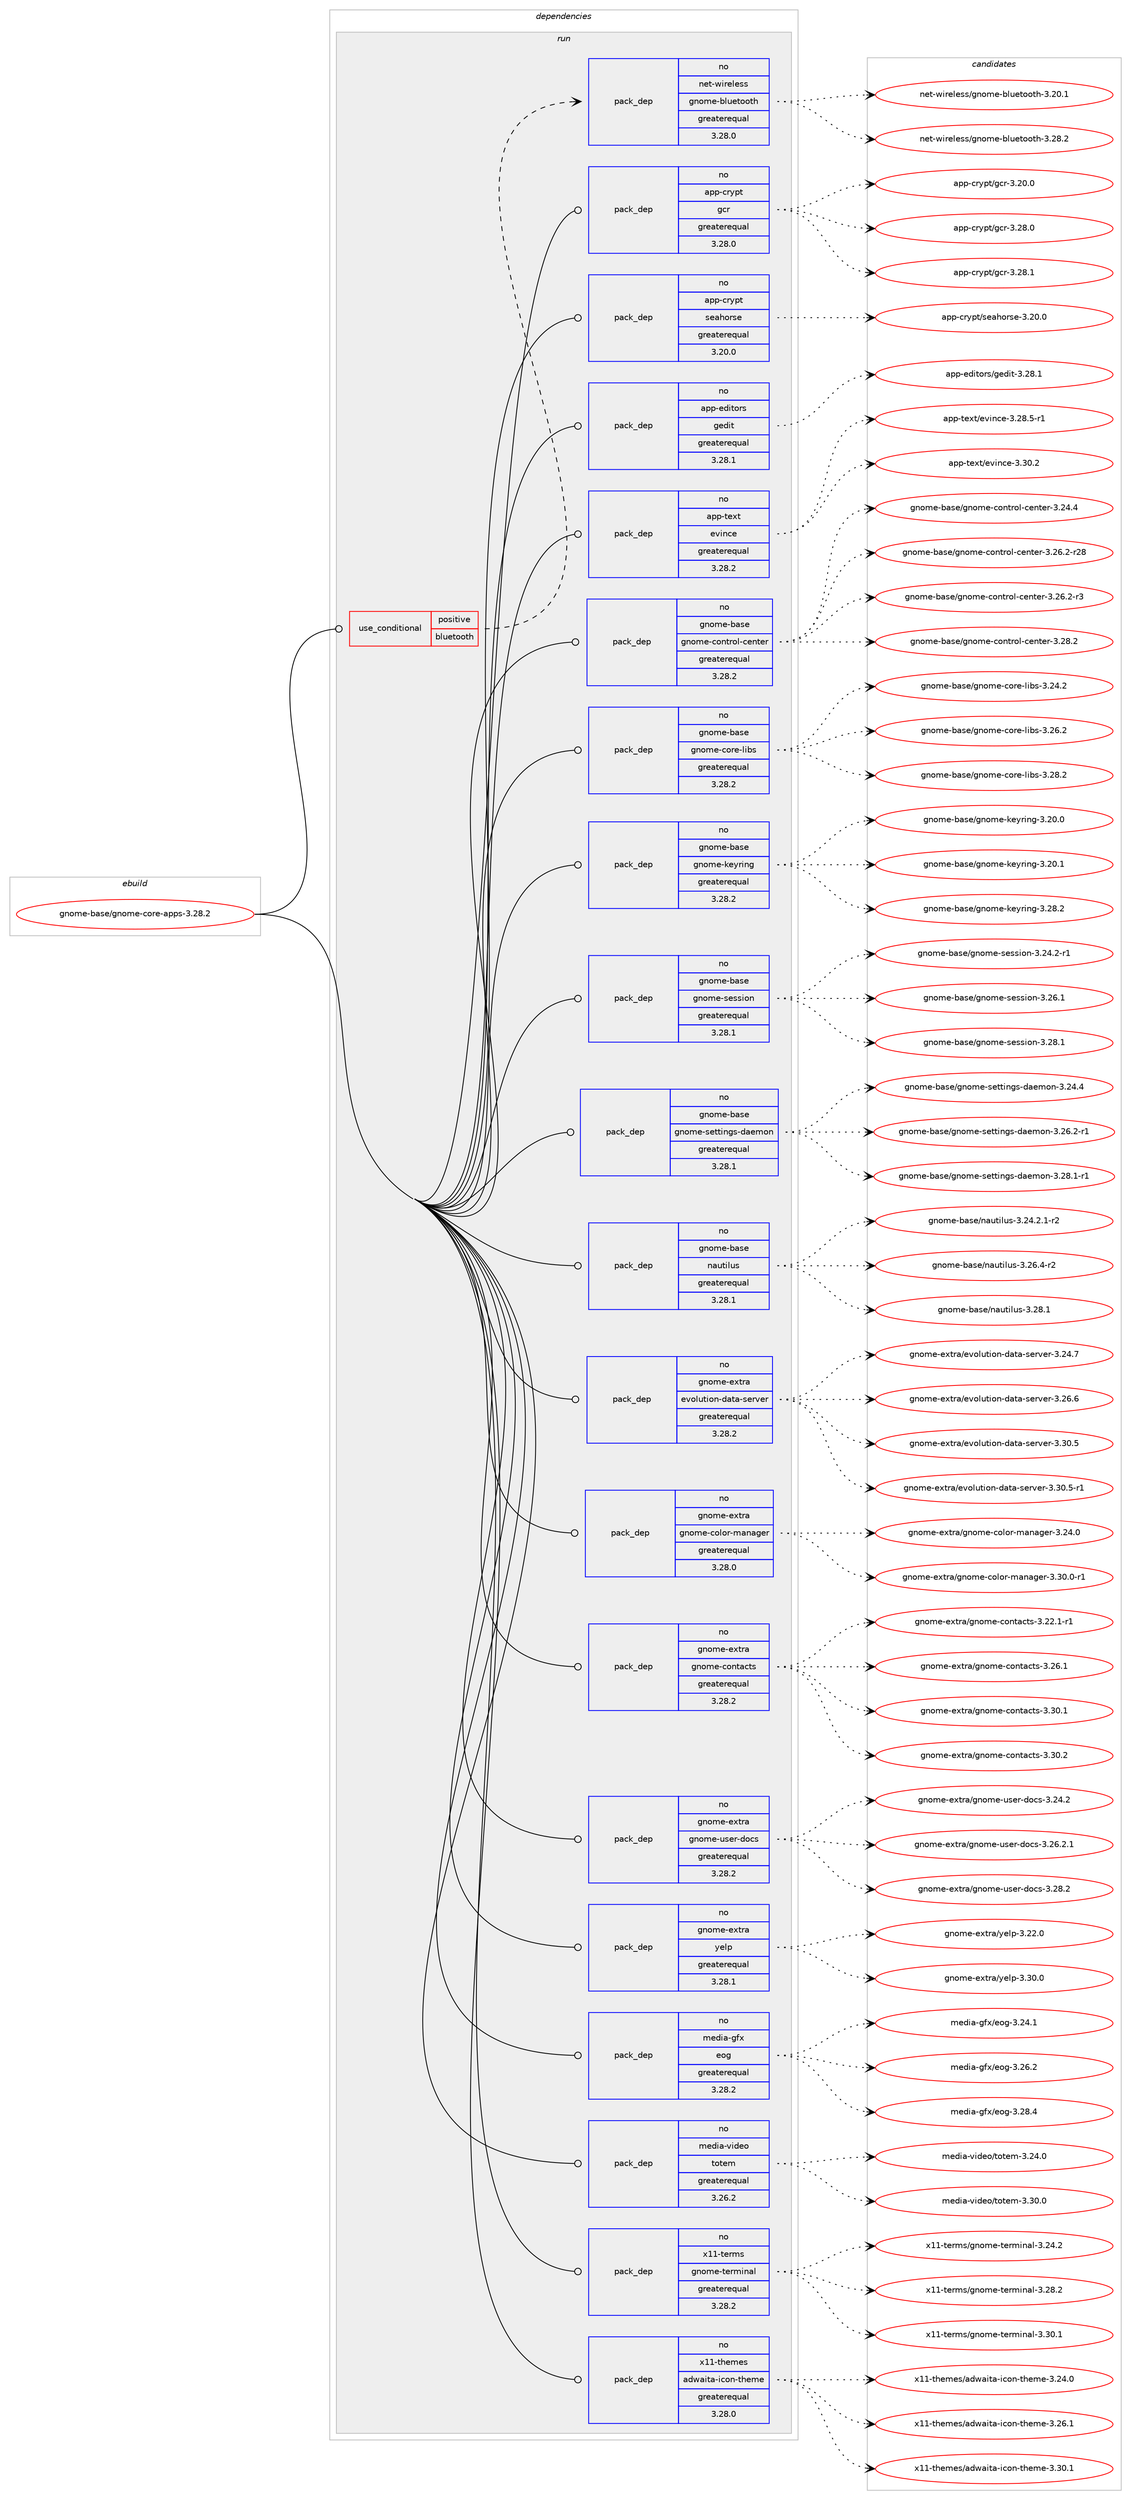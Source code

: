 digraph prolog {

# *************
# Graph options
# *************

newrank=true;
concentrate=true;
compound=true;
graph [rankdir=LR,fontname=Helvetica,fontsize=10,ranksep=1.5];#, ranksep=2.5, nodesep=0.2];
edge  [arrowhead=vee];
node  [fontname=Helvetica,fontsize=10];

# **********
# The ebuild
# **********

subgraph cluster_leftcol {
color=gray;
rank=same;
label=<<i>ebuild</i>>;
id [label="gnome-base/gnome-core-apps-3.28.2", color=red, width=4, href="../gnome-base/gnome-core-apps-3.28.2.svg"];
}

# ****************
# The dependencies
# ****************

subgraph cluster_midcol {
color=gray;
label=<<i>dependencies</i>>;
subgraph cluster_compile {
fillcolor="#eeeeee";
style=filled;
label=<<i>compile</i>>;
}
subgraph cluster_compileandrun {
fillcolor="#eeeeee";
style=filled;
label=<<i>compile and run</i>>;
}
subgraph cluster_run {
fillcolor="#eeeeee";
style=filled;
label=<<i>run</i>>;
subgraph cond427438 {
dependency1563107 [label=<<TABLE BORDER="0" CELLBORDER="1" CELLSPACING="0" CELLPADDING="4"><TR><TD ROWSPAN="3" CELLPADDING="10">use_conditional</TD></TR><TR><TD>positive</TD></TR><TR><TD>bluetooth</TD></TR></TABLE>>, shape=none, color=red];
subgraph pack1111545 {
dependency1563108 [label=<<TABLE BORDER="0" CELLBORDER="1" CELLSPACING="0" CELLPADDING="4" WIDTH="220"><TR><TD ROWSPAN="6" CELLPADDING="30">pack_dep</TD></TR><TR><TD WIDTH="110">no</TD></TR><TR><TD>net-wireless</TD></TR><TR><TD>gnome-bluetooth</TD></TR><TR><TD>greaterequal</TD></TR><TR><TD>3.28.0</TD></TR></TABLE>>, shape=none, color=blue];
}
dependency1563107:e -> dependency1563108:w [weight=20,style="dashed",arrowhead="vee"];
}
id:e -> dependency1563107:w [weight=20,style="solid",arrowhead="odot"];
subgraph pack1111546 {
dependency1563109 [label=<<TABLE BORDER="0" CELLBORDER="1" CELLSPACING="0" CELLPADDING="4" WIDTH="220"><TR><TD ROWSPAN="6" CELLPADDING="30">pack_dep</TD></TR><TR><TD WIDTH="110">no</TD></TR><TR><TD>app-crypt</TD></TR><TR><TD>gcr</TD></TR><TR><TD>greaterequal</TD></TR><TR><TD>3.28.0</TD></TR></TABLE>>, shape=none, color=blue];
}
id:e -> dependency1563109:w [weight=20,style="solid",arrowhead="odot"];
subgraph pack1111547 {
dependency1563110 [label=<<TABLE BORDER="0" CELLBORDER="1" CELLSPACING="0" CELLPADDING="4" WIDTH="220"><TR><TD ROWSPAN="6" CELLPADDING="30">pack_dep</TD></TR><TR><TD WIDTH="110">no</TD></TR><TR><TD>app-crypt</TD></TR><TR><TD>seahorse</TD></TR><TR><TD>greaterequal</TD></TR><TR><TD>3.20.0</TD></TR></TABLE>>, shape=none, color=blue];
}
id:e -> dependency1563110:w [weight=20,style="solid",arrowhead="odot"];
subgraph pack1111548 {
dependency1563111 [label=<<TABLE BORDER="0" CELLBORDER="1" CELLSPACING="0" CELLPADDING="4" WIDTH="220"><TR><TD ROWSPAN="6" CELLPADDING="30">pack_dep</TD></TR><TR><TD WIDTH="110">no</TD></TR><TR><TD>app-editors</TD></TR><TR><TD>gedit</TD></TR><TR><TD>greaterequal</TD></TR><TR><TD>3.28.1</TD></TR></TABLE>>, shape=none, color=blue];
}
id:e -> dependency1563111:w [weight=20,style="solid",arrowhead="odot"];
subgraph pack1111549 {
dependency1563112 [label=<<TABLE BORDER="0" CELLBORDER="1" CELLSPACING="0" CELLPADDING="4" WIDTH="220"><TR><TD ROWSPAN="6" CELLPADDING="30">pack_dep</TD></TR><TR><TD WIDTH="110">no</TD></TR><TR><TD>app-text</TD></TR><TR><TD>evince</TD></TR><TR><TD>greaterequal</TD></TR><TR><TD>3.28.2</TD></TR></TABLE>>, shape=none, color=blue];
}
id:e -> dependency1563112:w [weight=20,style="solid",arrowhead="odot"];
subgraph pack1111550 {
dependency1563113 [label=<<TABLE BORDER="0" CELLBORDER="1" CELLSPACING="0" CELLPADDING="4" WIDTH="220"><TR><TD ROWSPAN="6" CELLPADDING="30">pack_dep</TD></TR><TR><TD WIDTH="110">no</TD></TR><TR><TD>gnome-base</TD></TR><TR><TD>gnome-control-center</TD></TR><TR><TD>greaterequal</TD></TR><TR><TD>3.28.2</TD></TR></TABLE>>, shape=none, color=blue];
}
id:e -> dependency1563113:w [weight=20,style="solid",arrowhead="odot"];
subgraph pack1111551 {
dependency1563114 [label=<<TABLE BORDER="0" CELLBORDER="1" CELLSPACING="0" CELLPADDING="4" WIDTH="220"><TR><TD ROWSPAN="6" CELLPADDING="30">pack_dep</TD></TR><TR><TD WIDTH="110">no</TD></TR><TR><TD>gnome-base</TD></TR><TR><TD>gnome-core-libs</TD></TR><TR><TD>greaterequal</TD></TR><TR><TD>3.28.2</TD></TR></TABLE>>, shape=none, color=blue];
}
id:e -> dependency1563114:w [weight=20,style="solid",arrowhead="odot"];
subgraph pack1111552 {
dependency1563115 [label=<<TABLE BORDER="0" CELLBORDER="1" CELLSPACING="0" CELLPADDING="4" WIDTH="220"><TR><TD ROWSPAN="6" CELLPADDING="30">pack_dep</TD></TR><TR><TD WIDTH="110">no</TD></TR><TR><TD>gnome-base</TD></TR><TR><TD>gnome-keyring</TD></TR><TR><TD>greaterequal</TD></TR><TR><TD>3.28.2</TD></TR></TABLE>>, shape=none, color=blue];
}
id:e -> dependency1563115:w [weight=20,style="solid",arrowhead="odot"];
subgraph pack1111553 {
dependency1563116 [label=<<TABLE BORDER="0" CELLBORDER="1" CELLSPACING="0" CELLPADDING="4" WIDTH="220"><TR><TD ROWSPAN="6" CELLPADDING="30">pack_dep</TD></TR><TR><TD WIDTH="110">no</TD></TR><TR><TD>gnome-base</TD></TR><TR><TD>gnome-session</TD></TR><TR><TD>greaterequal</TD></TR><TR><TD>3.28.1</TD></TR></TABLE>>, shape=none, color=blue];
}
id:e -> dependency1563116:w [weight=20,style="solid",arrowhead="odot"];
subgraph pack1111554 {
dependency1563117 [label=<<TABLE BORDER="0" CELLBORDER="1" CELLSPACING="0" CELLPADDING="4" WIDTH="220"><TR><TD ROWSPAN="6" CELLPADDING="30">pack_dep</TD></TR><TR><TD WIDTH="110">no</TD></TR><TR><TD>gnome-base</TD></TR><TR><TD>gnome-settings-daemon</TD></TR><TR><TD>greaterequal</TD></TR><TR><TD>3.28.1</TD></TR></TABLE>>, shape=none, color=blue];
}
id:e -> dependency1563117:w [weight=20,style="solid",arrowhead="odot"];
subgraph pack1111555 {
dependency1563118 [label=<<TABLE BORDER="0" CELLBORDER="1" CELLSPACING="0" CELLPADDING="4" WIDTH="220"><TR><TD ROWSPAN="6" CELLPADDING="30">pack_dep</TD></TR><TR><TD WIDTH="110">no</TD></TR><TR><TD>gnome-base</TD></TR><TR><TD>nautilus</TD></TR><TR><TD>greaterequal</TD></TR><TR><TD>3.28.1</TD></TR></TABLE>>, shape=none, color=blue];
}
id:e -> dependency1563118:w [weight=20,style="solid",arrowhead="odot"];
subgraph pack1111556 {
dependency1563119 [label=<<TABLE BORDER="0" CELLBORDER="1" CELLSPACING="0" CELLPADDING="4" WIDTH="220"><TR><TD ROWSPAN="6" CELLPADDING="30">pack_dep</TD></TR><TR><TD WIDTH="110">no</TD></TR><TR><TD>gnome-extra</TD></TR><TR><TD>evolution-data-server</TD></TR><TR><TD>greaterequal</TD></TR><TR><TD>3.28.2</TD></TR></TABLE>>, shape=none, color=blue];
}
id:e -> dependency1563119:w [weight=20,style="solid",arrowhead="odot"];
subgraph pack1111557 {
dependency1563120 [label=<<TABLE BORDER="0" CELLBORDER="1" CELLSPACING="0" CELLPADDING="4" WIDTH="220"><TR><TD ROWSPAN="6" CELLPADDING="30">pack_dep</TD></TR><TR><TD WIDTH="110">no</TD></TR><TR><TD>gnome-extra</TD></TR><TR><TD>gnome-color-manager</TD></TR><TR><TD>greaterequal</TD></TR><TR><TD>3.28.0</TD></TR></TABLE>>, shape=none, color=blue];
}
id:e -> dependency1563120:w [weight=20,style="solid",arrowhead="odot"];
subgraph pack1111558 {
dependency1563121 [label=<<TABLE BORDER="0" CELLBORDER="1" CELLSPACING="0" CELLPADDING="4" WIDTH="220"><TR><TD ROWSPAN="6" CELLPADDING="30">pack_dep</TD></TR><TR><TD WIDTH="110">no</TD></TR><TR><TD>gnome-extra</TD></TR><TR><TD>gnome-contacts</TD></TR><TR><TD>greaterequal</TD></TR><TR><TD>3.28.2</TD></TR></TABLE>>, shape=none, color=blue];
}
id:e -> dependency1563121:w [weight=20,style="solid",arrowhead="odot"];
subgraph pack1111559 {
dependency1563122 [label=<<TABLE BORDER="0" CELLBORDER="1" CELLSPACING="0" CELLPADDING="4" WIDTH="220"><TR><TD ROWSPAN="6" CELLPADDING="30">pack_dep</TD></TR><TR><TD WIDTH="110">no</TD></TR><TR><TD>gnome-extra</TD></TR><TR><TD>gnome-user-docs</TD></TR><TR><TD>greaterequal</TD></TR><TR><TD>3.28.2</TD></TR></TABLE>>, shape=none, color=blue];
}
id:e -> dependency1563122:w [weight=20,style="solid",arrowhead="odot"];
subgraph pack1111560 {
dependency1563123 [label=<<TABLE BORDER="0" CELLBORDER="1" CELLSPACING="0" CELLPADDING="4" WIDTH="220"><TR><TD ROWSPAN="6" CELLPADDING="30">pack_dep</TD></TR><TR><TD WIDTH="110">no</TD></TR><TR><TD>gnome-extra</TD></TR><TR><TD>yelp</TD></TR><TR><TD>greaterequal</TD></TR><TR><TD>3.28.1</TD></TR></TABLE>>, shape=none, color=blue];
}
id:e -> dependency1563123:w [weight=20,style="solid",arrowhead="odot"];
subgraph pack1111561 {
dependency1563124 [label=<<TABLE BORDER="0" CELLBORDER="1" CELLSPACING="0" CELLPADDING="4" WIDTH="220"><TR><TD ROWSPAN="6" CELLPADDING="30">pack_dep</TD></TR><TR><TD WIDTH="110">no</TD></TR><TR><TD>media-gfx</TD></TR><TR><TD>eog</TD></TR><TR><TD>greaterequal</TD></TR><TR><TD>3.28.2</TD></TR></TABLE>>, shape=none, color=blue];
}
id:e -> dependency1563124:w [weight=20,style="solid",arrowhead="odot"];
subgraph pack1111562 {
dependency1563125 [label=<<TABLE BORDER="0" CELLBORDER="1" CELLSPACING="0" CELLPADDING="4" WIDTH="220"><TR><TD ROWSPAN="6" CELLPADDING="30">pack_dep</TD></TR><TR><TD WIDTH="110">no</TD></TR><TR><TD>media-video</TD></TR><TR><TD>totem</TD></TR><TR><TD>greaterequal</TD></TR><TR><TD>3.26.2</TD></TR></TABLE>>, shape=none, color=blue];
}
id:e -> dependency1563125:w [weight=20,style="solid",arrowhead="odot"];
subgraph pack1111563 {
dependency1563126 [label=<<TABLE BORDER="0" CELLBORDER="1" CELLSPACING="0" CELLPADDING="4" WIDTH="220"><TR><TD ROWSPAN="6" CELLPADDING="30">pack_dep</TD></TR><TR><TD WIDTH="110">no</TD></TR><TR><TD>x11-terms</TD></TR><TR><TD>gnome-terminal</TD></TR><TR><TD>greaterequal</TD></TR><TR><TD>3.28.2</TD></TR></TABLE>>, shape=none, color=blue];
}
id:e -> dependency1563126:w [weight=20,style="solid",arrowhead="odot"];
subgraph pack1111564 {
dependency1563127 [label=<<TABLE BORDER="0" CELLBORDER="1" CELLSPACING="0" CELLPADDING="4" WIDTH="220"><TR><TD ROWSPAN="6" CELLPADDING="30">pack_dep</TD></TR><TR><TD WIDTH="110">no</TD></TR><TR><TD>x11-themes</TD></TR><TR><TD>adwaita-icon-theme</TD></TR><TR><TD>greaterequal</TD></TR><TR><TD>3.28.0</TD></TR></TABLE>>, shape=none, color=blue];
}
id:e -> dependency1563127:w [weight=20,style="solid",arrowhead="odot"];
}
}

# **************
# The candidates
# **************

subgraph cluster_choices {
rank=same;
color=gray;
label=<<i>candidates</i>>;

subgraph choice1111545 {
color=black;
nodesep=1;
choice1101011164511910511410110810111511547103110111109101459810811710111611111111610445514650484649 [label="net-wireless/gnome-bluetooth-3.20.1", color=red, width=4,href="../net-wireless/gnome-bluetooth-3.20.1.svg"];
choice1101011164511910511410110810111511547103110111109101459810811710111611111111610445514650564650 [label="net-wireless/gnome-bluetooth-3.28.2", color=red, width=4,href="../net-wireless/gnome-bluetooth-3.28.2.svg"];
dependency1563108:e -> choice1101011164511910511410110810111511547103110111109101459810811710111611111111610445514650484649:w [style=dotted,weight="100"];
dependency1563108:e -> choice1101011164511910511410110810111511547103110111109101459810811710111611111111610445514650564650:w [style=dotted,weight="100"];
}
subgraph choice1111546 {
color=black;
nodesep=1;
choice971121124599114121112116471039911445514650484648 [label="app-crypt/gcr-3.20.0", color=red, width=4,href="../app-crypt/gcr-3.20.0.svg"];
choice971121124599114121112116471039911445514650564648 [label="app-crypt/gcr-3.28.0", color=red, width=4,href="../app-crypt/gcr-3.28.0.svg"];
choice971121124599114121112116471039911445514650564649 [label="app-crypt/gcr-3.28.1", color=red, width=4,href="../app-crypt/gcr-3.28.1.svg"];
dependency1563109:e -> choice971121124599114121112116471039911445514650484648:w [style=dotted,weight="100"];
dependency1563109:e -> choice971121124599114121112116471039911445514650564648:w [style=dotted,weight="100"];
dependency1563109:e -> choice971121124599114121112116471039911445514650564649:w [style=dotted,weight="100"];
}
subgraph choice1111547 {
color=black;
nodesep=1;
choice971121124599114121112116471151019710411111411510145514650484648 [label="app-crypt/seahorse-3.20.0", color=red, width=4,href="../app-crypt/seahorse-3.20.0.svg"];
dependency1563110:e -> choice971121124599114121112116471151019710411111411510145514650484648:w [style=dotted,weight="100"];
}
subgraph choice1111548 {
color=black;
nodesep=1;
choice97112112451011001051161111141154710310110010511645514650564649 [label="app-editors/gedit-3.28.1", color=red, width=4,href="../app-editors/gedit-3.28.1.svg"];
dependency1563111:e -> choice97112112451011001051161111141154710310110010511645514650564649:w [style=dotted,weight="100"];
}
subgraph choice1111549 {
color=black;
nodesep=1;
choice97112112451161011201164710111810511099101455146505646534511449 [label="app-text/evince-3.28.5-r1", color=red, width=4,href="../app-text/evince-3.28.5-r1.svg"];
choice9711211245116101120116471011181051109910145514651484650 [label="app-text/evince-3.30.2", color=red, width=4,href="../app-text/evince-3.30.2.svg"];
dependency1563112:e -> choice97112112451161011201164710111810511099101455146505646534511449:w [style=dotted,weight="100"];
dependency1563112:e -> choice9711211245116101120116471011181051109910145514651484650:w [style=dotted,weight="100"];
}
subgraph choice1111550 {
color=black;
nodesep=1;
choice103110111109101459897115101471031101111091014599111110116114111108459910111011610111445514650524652 [label="gnome-base/gnome-control-center-3.24.4", color=red, width=4,href="../gnome-base/gnome-control-center-3.24.4.svg"];
choice103110111109101459897115101471031101111091014599111110116114111108459910111011610111445514650544650451145056 [label="gnome-base/gnome-control-center-3.26.2-r28", color=red, width=4,href="../gnome-base/gnome-control-center-3.26.2-r28.svg"];
choice1031101111091014598971151014710311011110910145991111101161141111084599101110116101114455146505446504511451 [label="gnome-base/gnome-control-center-3.26.2-r3", color=red, width=4,href="../gnome-base/gnome-control-center-3.26.2-r3.svg"];
choice103110111109101459897115101471031101111091014599111110116114111108459910111011610111445514650564650 [label="gnome-base/gnome-control-center-3.28.2", color=red, width=4,href="../gnome-base/gnome-control-center-3.28.2.svg"];
dependency1563113:e -> choice103110111109101459897115101471031101111091014599111110116114111108459910111011610111445514650524652:w [style=dotted,weight="100"];
dependency1563113:e -> choice103110111109101459897115101471031101111091014599111110116114111108459910111011610111445514650544650451145056:w [style=dotted,weight="100"];
dependency1563113:e -> choice1031101111091014598971151014710311011110910145991111101161141111084599101110116101114455146505446504511451:w [style=dotted,weight="100"];
dependency1563113:e -> choice103110111109101459897115101471031101111091014599111110116114111108459910111011610111445514650564650:w [style=dotted,weight="100"];
}
subgraph choice1111551 {
color=black;
nodesep=1;
choice103110111109101459897115101471031101111091014599111114101451081059811545514650524650 [label="gnome-base/gnome-core-libs-3.24.2", color=red, width=4,href="../gnome-base/gnome-core-libs-3.24.2.svg"];
choice103110111109101459897115101471031101111091014599111114101451081059811545514650544650 [label="gnome-base/gnome-core-libs-3.26.2", color=red, width=4,href="../gnome-base/gnome-core-libs-3.26.2.svg"];
choice103110111109101459897115101471031101111091014599111114101451081059811545514650564650 [label="gnome-base/gnome-core-libs-3.28.2", color=red, width=4,href="../gnome-base/gnome-core-libs-3.28.2.svg"];
dependency1563114:e -> choice103110111109101459897115101471031101111091014599111114101451081059811545514650524650:w [style=dotted,weight="100"];
dependency1563114:e -> choice103110111109101459897115101471031101111091014599111114101451081059811545514650544650:w [style=dotted,weight="100"];
dependency1563114:e -> choice103110111109101459897115101471031101111091014599111114101451081059811545514650564650:w [style=dotted,weight="100"];
}
subgraph choice1111552 {
color=black;
nodesep=1;
choice103110111109101459897115101471031101111091014510710112111410511010345514650484648 [label="gnome-base/gnome-keyring-3.20.0", color=red, width=4,href="../gnome-base/gnome-keyring-3.20.0.svg"];
choice103110111109101459897115101471031101111091014510710112111410511010345514650484649 [label="gnome-base/gnome-keyring-3.20.1", color=red, width=4,href="../gnome-base/gnome-keyring-3.20.1.svg"];
choice103110111109101459897115101471031101111091014510710112111410511010345514650564650 [label="gnome-base/gnome-keyring-3.28.2", color=red, width=4,href="../gnome-base/gnome-keyring-3.28.2.svg"];
dependency1563115:e -> choice103110111109101459897115101471031101111091014510710112111410511010345514650484648:w [style=dotted,weight="100"];
dependency1563115:e -> choice103110111109101459897115101471031101111091014510710112111410511010345514650484649:w [style=dotted,weight="100"];
dependency1563115:e -> choice103110111109101459897115101471031101111091014510710112111410511010345514650564650:w [style=dotted,weight="100"];
}
subgraph choice1111553 {
color=black;
nodesep=1;
choice1031101111091014598971151014710311011110910145115101115115105111110455146505246504511449 [label="gnome-base/gnome-session-3.24.2-r1", color=red, width=4,href="../gnome-base/gnome-session-3.24.2-r1.svg"];
choice103110111109101459897115101471031101111091014511510111511510511111045514650544649 [label="gnome-base/gnome-session-3.26.1", color=red, width=4,href="../gnome-base/gnome-session-3.26.1.svg"];
choice103110111109101459897115101471031101111091014511510111511510511111045514650564649 [label="gnome-base/gnome-session-3.28.1", color=red, width=4,href="../gnome-base/gnome-session-3.28.1.svg"];
dependency1563116:e -> choice1031101111091014598971151014710311011110910145115101115115105111110455146505246504511449:w [style=dotted,weight="100"];
dependency1563116:e -> choice103110111109101459897115101471031101111091014511510111511510511111045514650544649:w [style=dotted,weight="100"];
dependency1563116:e -> choice103110111109101459897115101471031101111091014511510111511510511111045514650564649:w [style=dotted,weight="100"];
}
subgraph choice1111554 {
color=black;
nodesep=1;
choice1031101111091014598971151014710311011110910145115101116116105110103115451009710110911111045514650524652 [label="gnome-base/gnome-settings-daemon-3.24.4", color=red, width=4,href="../gnome-base/gnome-settings-daemon-3.24.4.svg"];
choice10311011110910145989711510147103110111109101451151011161161051101031154510097101109111110455146505446504511449 [label="gnome-base/gnome-settings-daemon-3.26.2-r1", color=red, width=4,href="../gnome-base/gnome-settings-daemon-3.26.2-r1.svg"];
choice10311011110910145989711510147103110111109101451151011161161051101031154510097101109111110455146505646494511449 [label="gnome-base/gnome-settings-daemon-3.28.1-r1", color=red, width=4,href="../gnome-base/gnome-settings-daemon-3.28.1-r1.svg"];
dependency1563117:e -> choice1031101111091014598971151014710311011110910145115101116116105110103115451009710110911111045514650524652:w [style=dotted,weight="100"];
dependency1563117:e -> choice10311011110910145989711510147103110111109101451151011161161051101031154510097101109111110455146505446504511449:w [style=dotted,weight="100"];
dependency1563117:e -> choice10311011110910145989711510147103110111109101451151011161161051101031154510097101109111110455146505646494511449:w [style=dotted,weight="100"];
}
subgraph choice1111555 {
color=black;
nodesep=1;
choice10311011110910145989711510147110971171161051081171154551465052465046494511450 [label="gnome-base/nautilus-3.24.2.1-r2", color=red, width=4,href="../gnome-base/nautilus-3.24.2.1-r2.svg"];
choice1031101111091014598971151014711097117116105108117115455146505446524511450 [label="gnome-base/nautilus-3.26.4-r2", color=red, width=4,href="../gnome-base/nautilus-3.26.4-r2.svg"];
choice103110111109101459897115101471109711711610510811711545514650564649 [label="gnome-base/nautilus-3.28.1", color=red, width=4,href="../gnome-base/nautilus-3.28.1.svg"];
dependency1563118:e -> choice10311011110910145989711510147110971171161051081171154551465052465046494511450:w [style=dotted,weight="100"];
dependency1563118:e -> choice1031101111091014598971151014711097117116105108117115455146505446524511450:w [style=dotted,weight="100"];
dependency1563118:e -> choice103110111109101459897115101471109711711610510811711545514650564649:w [style=dotted,weight="100"];
}
subgraph choice1111556 {
color=black;
nodesep=1;
choice1031101111091014510112011611497471011181111081171161051111104510097116974511510111411810111445514650524655 [label="gnome-extra/evolution-data-server-3.24.7", color=red, width=4,href="../gnome-extra/evolution-data-server-3.24.7.svg"];
choice1031101111091014510112011611497471011181111081171161051111104510097116974511510111411810111445514650544654 [label="gnome-extra/evolution-data-server-3.26.6", color=red, width=4,href="../gnome-extra/evolution-data-server-3.26.6.svg"];
choice1031101111091014510112011611497471011181111081171161051111104510097116974511510111411810111445514651484653 [label="gnome-extra/evolution-data-server-3.30.5", color=red, width=4,href="../gnome-extra/evolution-data-server-3.30.5.svg"];
choice10311011110910145101120116114974710111811110811711610511111045100971169745115101114118101114455146514846534511449 [label="gnome-extra/evolution-data-server-3.30.5-r1", color=red, width=4,href="../gnome-extra/evolution-data-server-3.30.5-r1.svg"];
dependency1563119:e -> choice1031101111091014510112011611497471011181111081171161051111104510097116974511510111411810111445514650524655:w [style=dotted,weight="100"];
dependency1563119:e -> choice1031101111091014510112011611497471011181111081171161051111104510097116974511510111411810111445514650544654:w [style=dotted,weight="100"];
dependency1563119:e -> choice1031101111091014510112011611497471011181111081171161051111104510097116974511510111411810111445514651484653:w [style=dotted,weight="100"];
dependency1563119:e -> choice10311011110910145101120116114974710111811110811711610511111045100971169745115101114118101114455146514846534511449:w [style=dotted,weight="100"];
}
subgraph choice1111557 {
color=black;
nodesep=1;
choice103110111109101451011201161149747103110111109101459911110811111445109971109710310111445514650524648 [label="gnome-extra/gnome-color-manager-3.24.0", color=red, width=4,href="../gnome-extra/gnome-color-manager-3.24.0.svg"];
choice1031101111091014510112011611497471031101111091014599111108111114451099711097103101114455146514846484511449 [label="gnome-extra/gnome-color-manager-3.30.0-r1", color=red, width=4,href="../gnome-extra/gnome-color-manager-3.30.0-r1.svg"];
dependency1563120:e -> choice103110111109101451011201161149747103110111109101459911110811111445109971109710310111445514650524648:w [style=dotted,weight="100"];
dependency1563120:e -> choice1031101111091014510112011611497471031101111091014599111108111114451099711097103101114455146514846484511449:w [style=dotted,weight="100"];
}
subgraph choice1111558 {
color=black;
nodesep=1;
choice10311011110910145101120116114974710311011110910145991111101169799116115455146505046494511449 [label="gnome-extra/gnome-contacts-3.22.1-r1", color=red, width=4,href="../gnome-extra/gnome-contacts-3.22.1-r1.svg"];
choice1031101111091014510112011611497471031101111091014599111110116979911611545514650544649 [label="gnome-extra/gnome-contacts-3.26.1", color=red, width=4,href="../gnome-extra/gnome-contacts-3.26.1.svg"];
choice1031101111091014510112011611497471031101111091014599111110116979911611545514651484649 [label="gnome-extra/gnome-contacts-3.30.1", color=red, width=4,href="../gnome-extra/gnome-contacts-3.30.1.svg"];
choice1031101111091014510112011611497471031101111091014599111110116979911611545514651484650 [label="gnome-extra/gnome-contacts-3.30.2", color=red, width=4,href="../gnome-extra/gnome-contacts-3.30.2.svg"];
dependency1563121:e -> choice10311011110910145101120116114974710311011110910145991111101169799116115455146505046494511449:w [style=dotted,weight="100"];
dependency1563121:e -> choice1031101111091014510112011611497471031101111091014599111110116979911611545514650544649:w [style=dotted,weight="100"];
dependency1563121:e -> choice1031101111091014510112011611497471031101111091014599111110116979911611545514651484649:w [style=dotted,weight="100"];
dependency1563121:e -> choice1031101111091014510112011611497471031101111091014599111110116979911611545514651484650:w [style=dotted,weight="100"];
}
subgraph choice1111559 {
color=black;
nodesep=1;
choice10311011110910145101120116114974710311011110910145117115101114451001119911545514650524650 [label="gnome-extra/gnome-user-docs-3.24.2", color=red, width=4,href="../gnome-extra/gnome-user-docs-3.24.2.svg"];
choice103110111109101451011201161149747103110111109101451171151011144510011199115455146505446504649 [label="gnome-extra/gnome-user-docs-3.26.2.1", color=red, width=4,href="../gnome-extra/gnome-user-docs-3.26.2.1.svg"];
choice10311011110910145101120116114974710311011110910145117115101114451001119911545514650564650 [label="gnome-extra/gnome-user-docs-3.28.2", color=red, width=4,href="../gnome-extra/gnome-user-docs-3.28.2.svg"];
dependency1563122:e -> choice10311011110910145101120116114974710311011110910145117115101114451001119911545514650524650:w [style=dotted,weight="100"];
dependency1563122:e -> choice103110111109101451011201161149747103110111109101451171151011144510011199115455146505446504649:w [style=dotted,weight="100"];
dependency1563122:e -> choice10311011110910145101120116114974710311011110910145117115101114451001119911545514650564650:w [style=dotted,weight="100"];
}
subgraph choice1111560 {
color=black;
nodesep=1;
choice10311011110910145101120116114974712110110811245514650504648 [label="gnome-extra/yelp-3.22.0", color=red, width=4,href="../gnome-extra/yelp-3.22.0.svg"];
choice10311011110910145101120116114974712110110811245514651484648 [label="gnome-extra/yelp-3.30.0", color=red, width=4,href="../gnome-extra/yelp-3.30.0.svg"];
dependency1563123:e -> choice10311011110910145101120116114974712110110811245514650504648:w [style=dotted,weight="100"];
dependency1563123:e -> choice10311011110910145101120116114974712110110811245514651484648:w [style=dotted,weight="100"];
}
subgraph choice1111561 {
color=black;
nodesep=1;
choice10910110010597451031021204710111110345514650524649 [label="media-gfx/eog-3.24.1", color=red, width=4,href="../media-gfx/eog-3.24.1.svg"];
choice10910110010597451031021204710111110345514650544650 [label="media-gfx/eog-3.26.2", color=red, width=4,href="../media-gfx/eog-3.26.2.svg"];
choice10910110010597451031021204710111110345514650564652 [label="media-gfx/eog-3.28.4", color=red, width=4,href="../media-gfx/eog-3.28.4.svg"];
dependency1563124:e -> choice10910110010597451031021204710111110345514650524649:w [style=dotted,weight="100"];
dependency1563124:e -> choice10910110010597451031021204710111110345514650544650:w [style=dotted,weight="100"];
dependency1563124:e -> choice10910110010597451031021204710111110345514650564652:w [style=dotted,weight="100"];
}
subgraph choice1111562 {
color=black;
nodesep=1;
choice10910110010597451181051001011114711611111610110945514650524648 [label="media-video/totem-3.24.0", color=red, width=4,href="../media-video/totem-3.24.0.svg"];
choice10910110010597451181051001011114711611111610110945514651484648 [label="media-video/totem-3.30.0", color=red, width=4,href="../media-video/totem-3.30.0.svg"];
dependency1563125:e -> choice10910110010597451181051001011114711611111610110945514650524648:w [style=dotted,weight="100"];
dependency1563125:e -> choice10910110010597451181051001011114711611111610110945514651484648:w [style=dotted,weight="100"];
}
subgraph choice1111563 {
color=black;
nodesep=1;
choice12049494511610111410911547103110111109101451161011141091051109710845514650524650 [label="x11-terms/gnome-terminal-3.24.2", color=red, width=4,href="../x11-terms/gnome-terminal-3.24.2.svg"];
choice12049494511610111410911547103110111109101451161011141091051109710845514650564650 [label="x11-terms/gnome-terminal-3.28.2", color=red, width=4,href="../x11-terms/gnome-terminal-3.28.2.svg"];
choice12049494511610111410911547103110111109101451161011141091051109710845514651484649 [label="x11-terms/gnome-terminal-3.30.1", color=red, width=4,href="../x11-terms/gnome-terminal-3.30.1.svg"];
dependency1563126:e -> choice12049494511610111410911547103110111109101451161011141091051109710845514650524650:w [style=dotted,weight="100"];
dependency1563126:e -> choice12049494511610111410911547103110111109101451161011141091051109710845514650564650:w [style=dotted,weight="100"];
dependency1563126:e -> choice12049494511610111410911547103110111109101451161011141091051109710845514651484649:w [style=dotted,weight="100"];
}
subgraph choice1111564 {
color=black;
nodesep=1;
choice1204949451161041011091011154797100119971051169745105991111104511610410110910145514650524648 [label="x11-themes/adwaita-icon-theme-3.24.0", color=red, width=4,href="../x11-themes/adwaita-icon-theme-3.24.0.svg"];
choice1204949451161041011091011154797100119971051169745105991111104511610410110910145514650544649 [label="x11-themes/adwaita-icon-theme-3.26.1", color=red, width=4,href="../x11-themes/adwaita-icon-theme-3.26.1.svg"];
choice1204949451161041011091011154797100119971051169745105991111104511610410110910145514651484649 [label="x11-themes/adwaita-icon-theme-3.30.1", color=red, width=4,href="../x11-themes/adwaita-icon-theme-3.30.1.svg"];
dependency1563127:e -> choice1204949451161041011091011154797100119971051169745105991111104511610410110910145514650524648:w [style=dotted,weight="100"];
dependency1563127:e -> choice1204949451161041011091011154797100119971051169745105991111104511610410110910145514650544649:w [style=dotted,weight="100"];
dependency1563127:e -> choice1204949451161041011091011154797100119971051169745105991111104511610410110910145514651484649:w [style=dotted,weight="100"];
}
}

}
